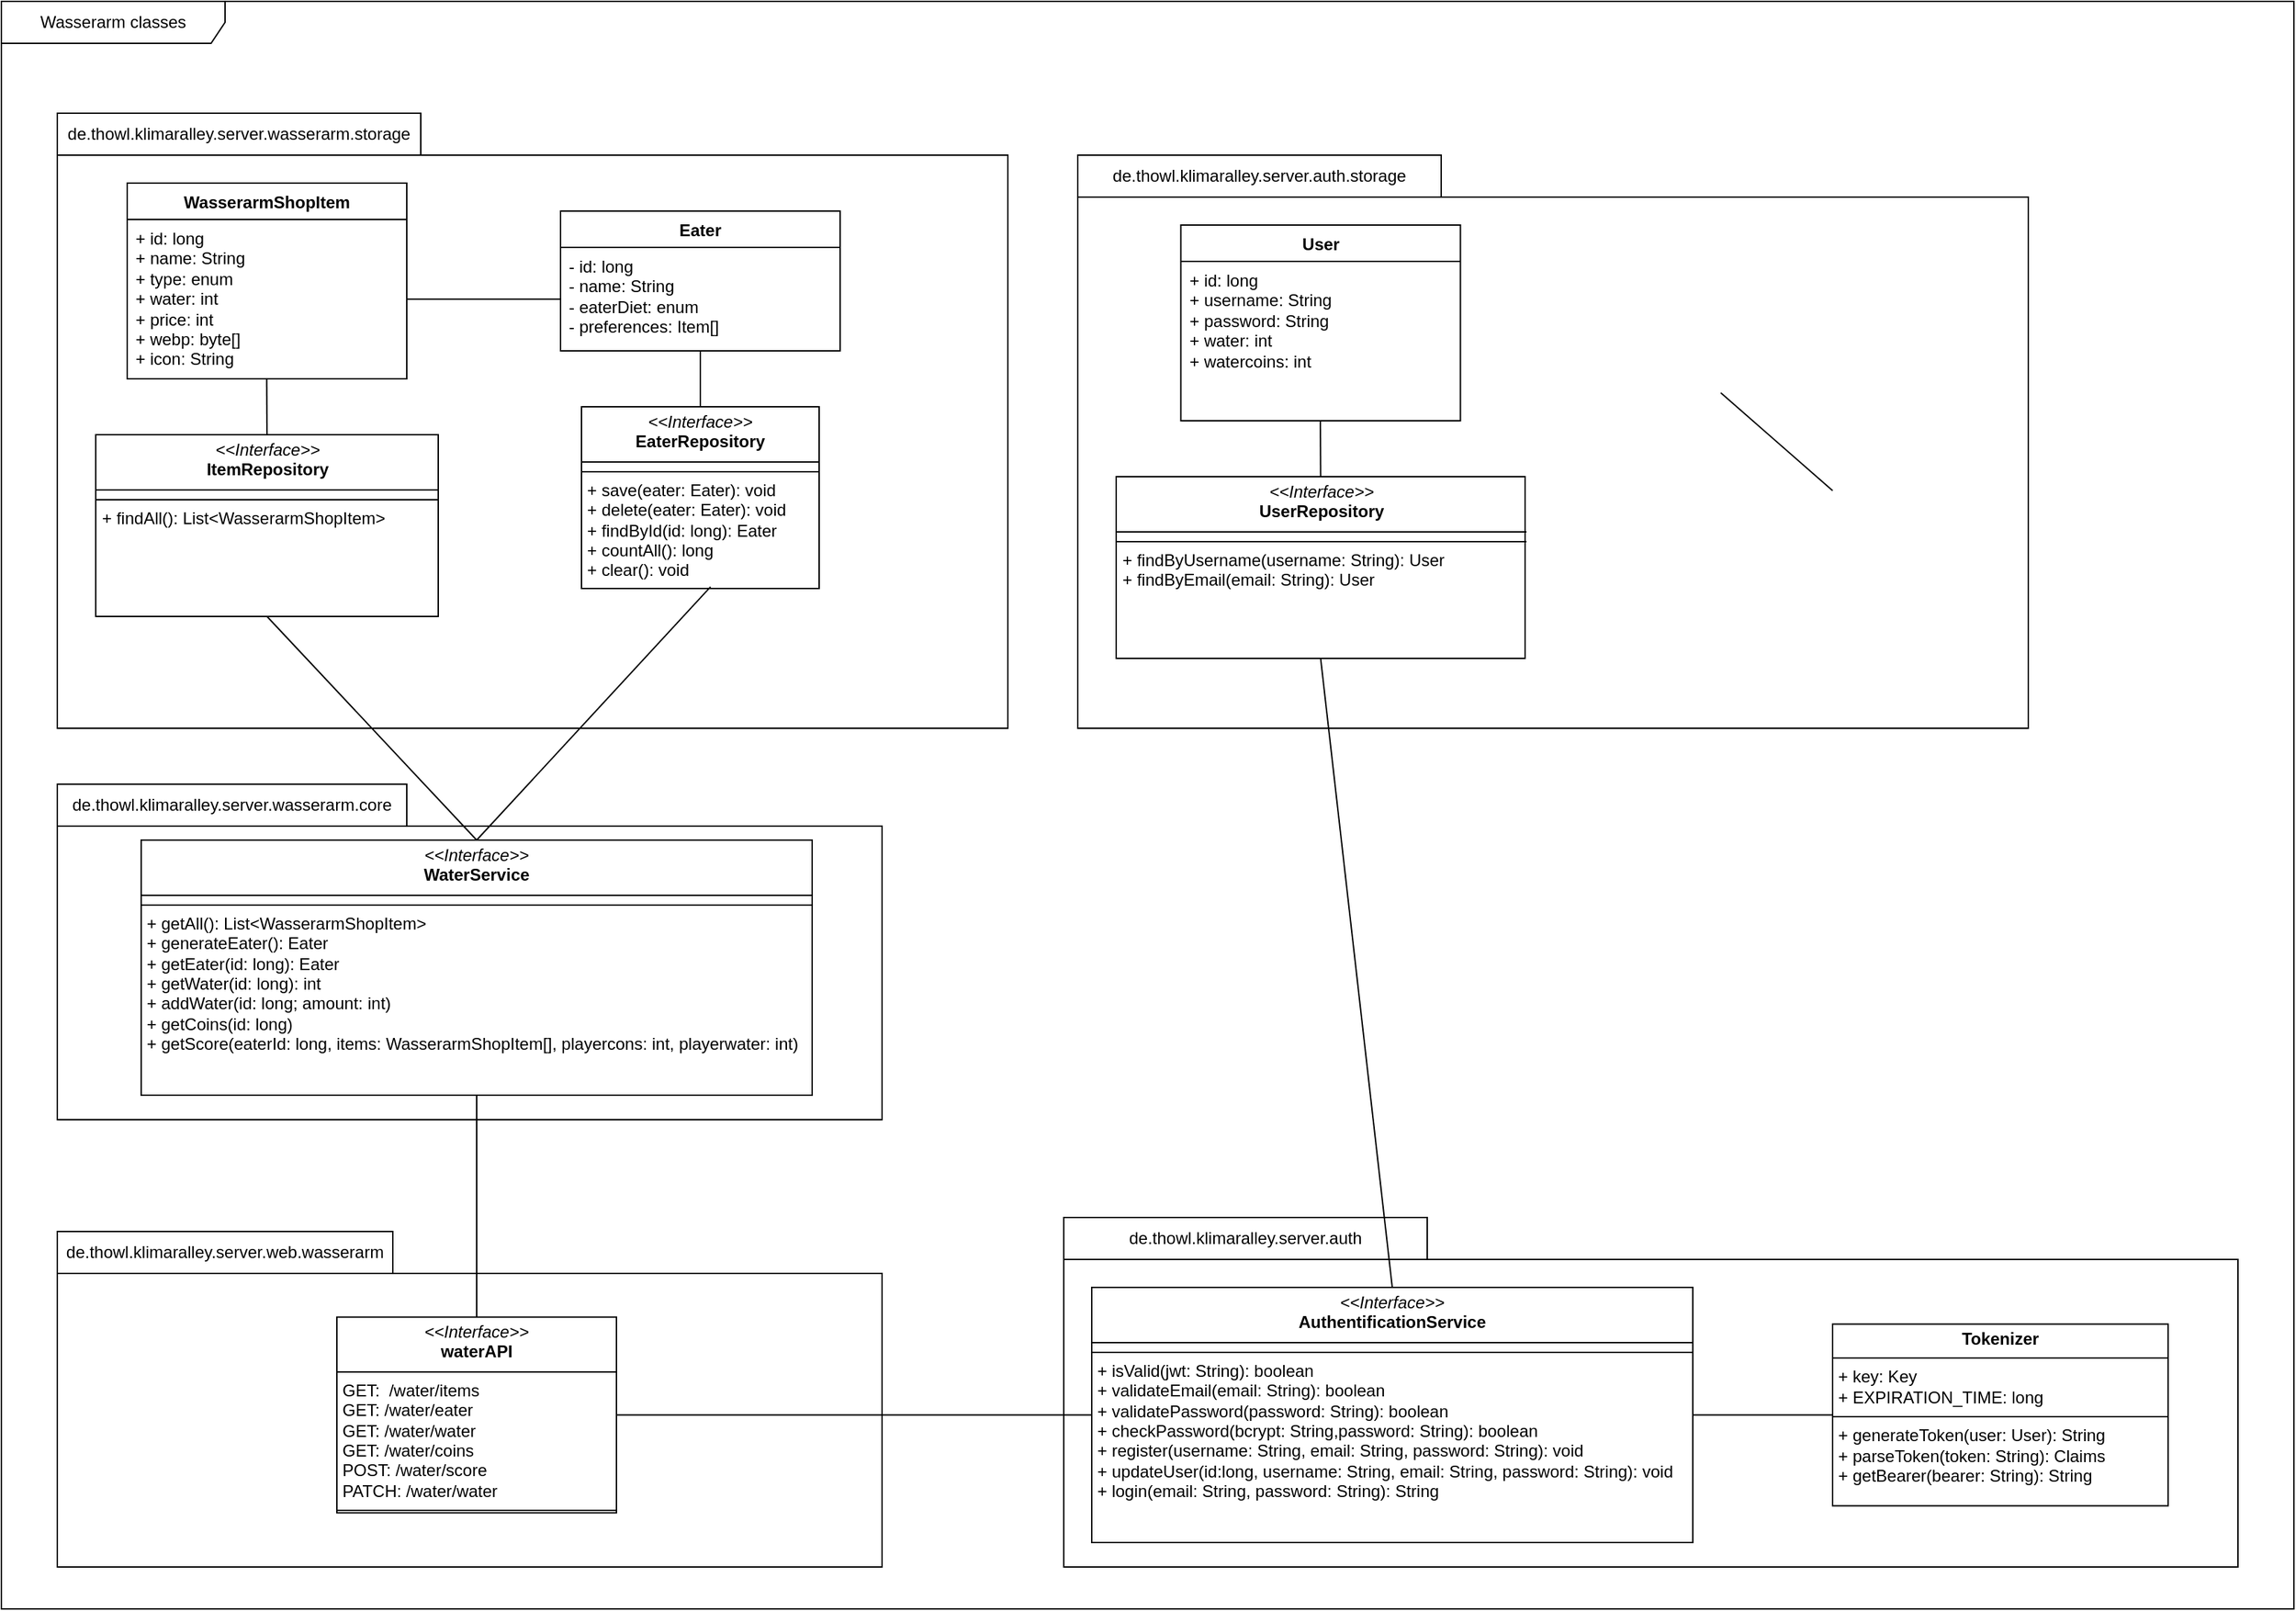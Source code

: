 <mxfile scale="1" border="0" version="24.7.7">
  <diagram name="Page-1" id="IbEQeKj_McPke4w-xEGC">
    <mxGraphModel dx="1990" dy="1126" grid="1" gridSize="10" guides="1" tooltips="1" connect="1" arrows="1" fold="1" page="1" pageScale="1" pageWidth="850" pageHeight="1100" math="0" shadow="0">
      <root>
        <mxCell id="0" />
        <mxCell id="1" parent="0" />
        <mxCell id="C9hfbqxZXzc94mt0s5pp-1" value="Wasserarm classes" style="shape=umlFrame;whiteSpace=wrap;html=1;pointerEvents=0;recursiveResize=0;container=1;collapsible=0;width=160;" vertex="1" parent="1">
          <mxGeometry x="40" y="40" width="1640" height="1150" as="geometry" />
        </mxCell>
        <mxCell id="C9hfbqxZXzc94mt0s5pp-5" value="&lt;span style=&quot;font-weight: 400;&quot;&gt;de.thowl.klimaralley.server.wasserarm.storage&lt;/span&gt;" style="shape=folder;fontStyle=1;tabWidth=260;tabHeight=30;tabPosition=left;html=1;boundedLbl=1;labelInHeader=1;container=1;collapsible=0;recursiveResize=0;whiteSpace=wrap;" vertex="1" parent="C9hfbqxZXzc94mt0s5pp-1">
          <mxGeometry x="40" y="80" width="680" height="440" as="geometry" />
        </mxCell>
        <mxCell id="C9hfbqxZXzc94mt0s5pp-7" value="&lt;div&gt;WasserarmShopItem&lt;/div&gt;&lt;div&gt;&lt;br&gt;&lt;/div&gt;" style="swimlane;fontStyle=1;align=center;verticalAlign=top;childLayout=stackLayout;horizontal=1;startSize=26;horizontalStack=0;resizeParent=1;resizeParentMax=0;resizeLast=0;collapsible=1;marginBottom=0;whiteSpace=wrap;html=1;" vertex="1" parent="C9hfbqxZXzc94mt0s5pp-5">
          <mxGeometry x="50" y="50" width="200" height="140" as="geometry">
            <mxRectangle x="440" y="640" width="110" height="30" as="alternateBounds" />
          </mxGeometry>
        </mxCell>
        <mxCell id="C9hfbqxZXzc94mt0s5pp-8" value="&lt;div&gt;+ id: long&lt;/div&gt;&lt;div&gt;+ name: String&lt;/div&gt;&lt;div&gt;+ type: enum&lt;/div&gt;&lt;div&gt;+ water: int&lt;br&gt;+ price: int&lt;/div&gt;&lt;div&gt;+ webp: byte[]&lt;/div&gt;&lt;div&gt;+ icon: String&lt;/div&gt;" style="text;strokeColor=none;fillColor=none;align=left;verticalAlign=top;spacingLeft=4;spacingRight=4;overflow=hidden;rotatable=0;points=[[0,0.5],[1,0.5]];portConstraint=eastwest;whiteSpace=wrap;html=1;" vertex="1" parent="C9hfbqxZXzc94mt0s5pp-7">
          <mxGeometry y="26" width="200" height="114" as="geometry" />
        </mxCell>
        <mxCell id="C9hfbqxZXzc94mt0s5pp-9" value="Eater" style="swimlane;fontStyle=1;align=center;verticalAlign=top;childLayout=stackLayout;horizontal=1;startSize=26;horizontalStack=0;resizeParent=1;resizeParentMax=0;resizeLast=0;collapsible=1;marginBottom=0;whiteSpace=wrap;html=1;" vertex="1" parent="C9hfbqxZXzc94mt0s5pp-5">
          <mxGeometry x="360" y="70" width="200" height="100" as="geometry" />
        </mxCell>
        <mxCell id="C9hfbqxZXzc94mt0s5pp-10" value="&lt;div&gt;&lt;span style=&quot;background-color: initial;&quot;&gt;- id: long&lt;/span&gt;&lt;/div&gt;&lt;div&gt;&lt;span style=&quot;background-color: initial;&quot;&gt;- name: String&lt;/span&gt;&lt;br&gt;&lt;/div&gt;&lt;div&gt;- eaterDiet: enum&lt;/div&gt;&lt;div&gt;- preferences: Item[]&lt;/div&gt;" style="text;strokeColor=none;fillColor=none;align=left;verticalAlign=top;spacingLeft=4;spacingRight=4;overflow=hidden;rotatable=0;points=[[0,0.5],[1,0.5]];portConstraint=eastwest;whiteSpace=wrap;html=1;" vertex="1" parent="C9hfbqxZXzc94mt0s5pp-9">
          <mxGeometry y="26" width="200" height="74" as="geometry" />
        </mxCell>
        <mxCell id="C9hfbqxZXzc94mt0s5pp-11" value="" style="endArrow=none;html=1;rounded=0;exitX=1;exitY=0.5;exitDx=0;exitDy=0;entryX=0;entryY=0.5;entryDx=0;entryDy=0;" edge="1" parent="C9hfbqxZXzc94mt0s5pp-5" source="C9hfbqxZXzc94mt0s5pp-8" target="C9hfbqxZXzc94mt0s5pp-10">
          <mxGeometry width="50" height="50" relative="1" as="geometry">
            <mxPoint x="240" y="160" as="sourcePoint" />
            <mxPoint x="290" y="110" as="targetPoint" />
          </mxGeometry>
        </mxCell>
        <mxCell id="C9hfbqxZXzc94mt0s5pp-26" value="&lt;p style=&quot;margin:0px;margin-top:4px;text-align:center;&quot;&gt;&lt;i&gt;&amp;lt;&amp;lt;Interface&amp;gt;&amp;gt;&lt;/i&gt;&lt;br&gt;&lt;b&gt;EaterRepository&lt;/b&gt;&lt;br&gt;&lt;/p&gt;&lt;hr size=&quot;1&quot; style=&quot;border-style:solid;&quot;&gt;&lt;hr size=&quot;1&quot; style=&quot;border-style:solid;&quot;&gt;&lt;p style=&quot;margin:0px;margin-left:4px;&quot;&gt;+ save(eater: Eater): void&lt;br&gt;+ delete(eater: Eater): void&lt;br&gt;+ findById(id: long):&amp;nbsp;&lt;span style=&quot;background-color: initial;&quot;&gt;Eater&lt;/span&gt;&lt;br&gt;&lt;/p&gt;&lt;p style=&quot;margin:0px;margin-left:4px;&quot;&gt;&lt;span style=&quot;background-color: initial;&quot;&gt;+ countAll(): long&lt;br&gt;+ clear(): void&lt;/span&gt;&lt;/p&gt;" style="verticalAlign=top;align=left;overflow=fill;html=1;whiteSpace=wrap;" vertex="1" parent="C9hfbqxZXzc94mt0s5pp-5">
          <mxGeometry x="375" y="210" width="170" height="130" as="geometry" />
        </mxCell>
        <mxCell id="C9hfbqxZXzc94mt0s5pp-27" value="" style="endArrow=none;html=1;rounded=0;exitX=0.5;exitY=0;exitDx=0;exitDy=0;entryX=0.5;entryY=1;entryDx=0;entryDy=0;" edge="1" parent="C9hfbqxZXzc94mt0s5pp-5" source="C9hfbqxZXzc94mt0s5pp-26" target="C9hfbqxZXzc94mt0s5pp-9">
          <mxGeometry width="50" height="50" relative="1" as="geometry">
            <mxPoint x="540" y="240" as="sourcePoint" />
            <mxPoint x="411" y="184" as="targetPoint" />
          </mxGeometry>
        </mxCell>
        <mxCell id="C9hfbqxZXzc94mt0s5pp-28" value="&lt;p style=&quot;margin:0px;margin-top:4px;text-align:center;&quot;&gt;&lt;i&gt;&amp;lt;&amp;lt;Interface&amp;gt;&amp;gt;&lt;/i&gt;&lt;br&gt;&lt;b&gt;ItemRepository&lt;/b&gt;&lt;br&gt;&lt;/p&gt;&lt;hr size=&quot;1&quot; style=&quot;border-style:solid;&quot;&gt;&lt;hr size=&quot;1&quot; style=&quot;border-style:solid;&quot;&gt;&lt;p style=&quot;margin:0px;margin-left:4px;&quot;&gt;&lt;span style=&quot;background-color: initial;&quot;&gt;+ findAll()&lt;/span&gt;&lt;span style=&quot;background-color: initial;&quot;&gt;: List&amp;lt;WasserarmShopItem&amp;gt;&lt;/span&gt;&lt;br&gt;&lt;/p&gt;&lt;p style=&quot;margin:0px;margin-left:4px;&quot;&gt;&lt;span style=&quot;background-color: initial;&quot;&gt;&lt;br&gt;&lt;/span&gt;&lt;/p&gt;" style="verticalAlign=top;align=left;overflow=fill;html=1;whiteSpace=wrap;" vertex="1" parent="C9hfbqxZXzc94mt0s5pp-5">
          <mxGeometry x="27.5" y="230" width="245" height="130" as="geometry" />
        </mxCell>
        <mxCell id="C9hfbqxZXzc94mt0s5pp-29" value="" style="endArrow=none;html=1;rounded=0;exitX=0.5;exitY=0;exitDx=0;exitDy=0;entryX=0.499;entryY=0.999;entryDx=0;entryDy=0;entryPerimeter=0;" edge="1" parent="C9hfbqxZXzc94mt0s5pp-5" source="C9hfbqxZXzc94mt0s5pp-28" target="C9hfbqxZXzc94mt0s5pp-8">
          <mxGeometry width="50" height="50" relative="1" as="geometry">
            <mxPoint x="470" y="440" as="sourcePoint" />
            <mxPoint x="140" y="220" as="targetPoint" />
          </mxGeometry>
        </mxCell>
        <mxCell id="C9hfbqxZXzc94mt0s5pp-12" value="&lt;span style=&quot;font-weight: 400;&quot;&gt;de.thowl.klimaralley.server.wasserarm.core&lt;/span&gt;" style="shape=folder;fontStyle=1;tabWidth=250;tabHeight=30;tabPosition=left;html=1;boundedLbl=1;labelInHeader=1;container=1;collapsible=0;recursiveResize=0;whiteSpace=wrap;" vertex="1" parent="C9hfbqxZXzc94mt0s5pp-1">
          <mxGeometry x="40" y="560" width="590" height="240" as="geometry" />
        </mxCell>
        <mxCell id="k0RXGG7jA4YN6tqX4Mhr-40" value="&lt;p style=&quot;margin:0px;margin-top:4px;text-align:center;&quot;&gt;&lt;i&gt;&amp;lt;&amp;lt;Interface&amp;gt;&amp;gt;&lt;/i&gt;&lt;br&gt;&lt;b&gt;WaterService&lt;/b&gt;&lt;br&gt;&lt;/p&gt;&lt;hr size=&quot;1&quot; style=&quot;border-style:solid;&quot;&gt;&lt;hr size=&quot;1&quot; style=&quot;border-style:solid;&quot;&gt;&lt;p style=&quot;margin:0px;margin-left:4px;&quot;&gt;+ getAll(): List&amp;lt;WasserarmShopItem&amp;gt;&lt;/p&gt;&lt;p style=&quot;margin:0px;margin-left:4px;&quot;&gt;+ generateEater(): Eater&lt;br&gt;&lt;/p&gt;&lt;p style=&quot;margin:0px;margin-left:4px;&quot;&gt;+ getEater(id: long): Eater&lt;/p&gt;&lt;p style=&quot;margin:0px;margin-left:4px;&quot;&gt;+ getWater(id: long): int&lt;/p&gt;&lt;p style=&quot;margin:0px;margin-left:4px;&quot;&gt;+ addWater(id: long; amount: int)&lt;br&gt;+ getCoins(id: long)&lt;br&gt;+ getScore(eaterId: long, items:&amp;nbsp;&lt;span style=&quot;background-color: initial;&quot;&gt;WasserarmShopItem[], playercons: int, playerwater: int)&lt;/span&gt;&lt;/p&gt;" style="verticalAlign=top;align=left;overflow=fill;html=1;whiteSpace=wrap;" parent="C9hfbqxZXzc94mt0s5pp-12" vertex="1">
          <mxGeometry x="60" y="40" width="480" height="182.5" as="geometry" />
        </mxCell>
        <mxCell id="C9hfbqxZXzc94mt0s5pp-18" value="&lt;span style=&quot;font-weight: 400;&quot;&gt;de.thowl.klimaralley.server.web.wasserarm&lt;/span&gt;" style="shape=folder;fontStyle=1;tabWidth=240;tabHeight=30;tabPosition=left;html=1;boundedLbl=1;labelInHeader=1;container=1;collapsible=0;recursiveResize=0;whiteSpace=wrap;" vertex="1" parent="C9hfbqxZXzc94mt0s5pp-1">
          <mxGeometry x="40" y="880" width="590" height="240" as="geometry" />
        </mxCell>
        <mxCell id="k0RXGG7jA4YN6tqX4Mhr-10" value="&lt;p style=&quot;margin:0px;margin-top:4px;text-align:center;&quot;&gt;&lt;i&gt;&amp;lt;&amp;lt;Interface&amp;gt;&amp;gt;&lt;/i&gt;&lt;br&gt;&lt;b&gt;waterAPI&lt;/b&gt;&lt;br&gt;&lt;/p&gt;&lt;hr size=&quot;1&quot; style=&quot;border-style:solid;&quot;&gt;&lt;p style=&quot;margin:0px;margin-left:4px;&quot;&gt;GET:&amp;nbsp; /water/items&lt;/p&gt;&lt;p style=&quot;margin:0px;margin-left:4px;&quot;&gt;GET: /water/eater&lt;/p&gt;&lt;p style=&quot;margin:0px;margin-left:4px;&quot;&gt;GET: /water/water&lt;/p&gt;&lt;p style=&quot;margin:0px;margin-left:4px;&quot;&gt;GET: /water/coins&lt;/p&gt;&lt;p style=&quot;margin:0px;margin-left:4px;&quot;&gt;POST: /water/score&lt;br&gt;&lt;/p&gt;&lt;p style=&quot;margin:0px;margin-left:4px;&quot;&gt;PATCH: /water/water&lt;br&gt;&lt;/p&gt;&lt;hr size=&quot;1&quot; style=&quot;border-style:solid;&quot;&gt;" style="verticalAlign=top;align=left;overflow=fill;html=1;whiteSpace=wrap;" parent="C9hfbqxZXzc94mt0s5pp-18" vertex="1">
          <mxGeometry x="200" y="61.25" width="200" height="140" as="geometry" />
        </mxCell>
        <mxCell id="k0RXGG7jA4YN6tqX4Mhr-41" value="" style="endArrow=none;html=1;rounded=0;exitX=0.5;exitY=1;exitDx=0;exitDy=0;entryX=0.5;entryY=0;entryDx=0;entryDy=0;" parent="C9hfbqxZXzc94mt0s5pp-1" source="k0RXGG7jA4YN6tqX4Mhr-40" target="k0RXGG7jA4YN6tqX4Mhr-10" edge="1">
          <mxGeometry width="50" height="50" relative="1" as="geometry">
            <mxPoint x="480" y="480" as="sourcePoint" />
            <mxPoint x="530" y="430" as="targetPoint" />
          </mxGeometry>
        </mxCell>
        <mxCell id="C9hfbqxZXzc94mt0s5pp-24" value="&lt;span style=&quot;font-weight: 400;&quot;&gt;de.thowl.klimaralley.server.auth&lt;/span&gt;" style="shape=folder;fontStyle=1;tabWidth=260;tabHeight=30;tabPosition=left;html=1;boundedLbl=1;labelInHeader=1;container=1;collapsible=0;recursiveResize=0;whiteSpace=wrap;" vertex="1" parent="C9hfbqxZXzc94mt0s5pp-1">
          <mxGeometry x="760" y="870" width="840" height="250" as="geometry" />
        </mxCell>
        <mxCell id="C9hfbqxZXzc94mt0s5pp-25" value="&lt;p style=&quot;margin:0px;margin-top:4px;text-align:center;&quot;&gt;&lt;i&gt;&amp;lt;&amp;lt;Interface&amp;gt;&amp;gt;&lt;/i&gt;&lt;br&gt;&lt;b&gt;AuthentificationService&lt;/b&gt;&lt;br&gt;&lt;/p&gt;&lt;hr size=&quot;1&quot; style=&quot;border-style:solid;&quot;&gt;&lt;hr size=&quot;1&quot; style=&quot;border-style:solid;&quot;&gt;&lt;p style=&quot;margin:0px;margin-left:4px;&quot;&gt;+ isValid(jwt: String): boolean&lt;br&gt;+ validateEmail(email: String): boolean&lt;br&gt;&lt;/p&gt;&lt;p style=&quot;margin:0px;margin-left:4px;&quot;&gt;+ validatePassword(password: String): boolean&lt;br&gt;+ check&lt;span style=&quot;background-color: initial;&quot;&gt;Password(bcrypt: String,password: String): boolean&lt;/span&gt;&lt;/p&gt;&lt;p style=&quot;margin:0px;margin-left:4px;&quot;&gt;&lt;span style=&quot;background-color: initial;&quot;&gt;+ register(username: String, email: String, password: String): void&lt;/span&gt;&lt;/p&gt;&lt;p style=&quot;margin:0px;margin-left:4px;&quot;&gt;+ updateUser(id:long, username: String, email: String, password: String): void&lt;span style=&quot;background-color: initial;&quot;&gt;&lt;br&gt;&lt;/span&gt;&lt;/p&gt;&lt;p style=&quot;margin:0px;margin-left:4px;&quot;&gt;+ login(email: String, password: String): String&lt;span style=&quot;background-color: initial;&quot;&gt;&lt;br&gt;&lt;/span&gt;&lt;/p&gt;" style="verticalAlign=top;align=left;overflow=fill;html=1;whiteSpace=wrap;" vertex="1" parent="C9hfbqxZXzc94mt0s5pp-24">
          <mxGeometry x="20" y="50" width="430" height="182.5" as="geometry" />
        </mxCell>
        <mxCell id="C9hfbqxZXzc94mt0s5pp-33" value="&lt;p style=&quot;margin:0px;margin-top:4px;text-align:center;&quot;&gt;&lt;b&gt;Tokenizer&lt;/b&gt;&lt;/p&gt;&lt;hr size=&quot;1&quot; style=&quot;border-style:solid;&quot;&gt;&lt;p style=&quot;margin:0px;margin-left:4px;&quot;&gt;+ key: Key&lt;/p&gt;&lt;p style=&quot;margin:0px;margin-left:4px;&quot;&gt;+ EXPIRATION_TIME: long&lt;/p&gt;&lt;hr size=&quot;1&quot; style=&quot;border-style:solid;&quot;&gt;&lt;p style=&quot;margin:0px;margin-left:4px;&quot;&gt;+ generateToken(user: User): String&lt;/p&gt;&lt;p style=&quot;margin:0px;margin-left:4px;&quot;&gt;+ parseToken(token: String): Claims&lt;/p&gt;&lt;p style=&quot;margin:0px;margin-left:4px;&quot;&gt;+ getBearer(bearer: String): String&lt;/p&gt;&lt;p style=&quot;margin:0px;margin-left:4px;&quot;&gt;&lt;br&gt;&lt;/p&gt;" style="verticalAlign=top;align=left;overflow=fill;html=1;whiteSpace=wrap;" vertex="1" parent="C9hfbqxZXzc94mt0s5pp-24">
          <mxGeometry x="550" y="76.25" width="240" height="130" as="geometry" />
        </mxCell>
        <mxCell id="C9hfbqxZXzc94mt0s5pp-46" value="" style="endArrow=none;html=1;rounded=0;exitX=1;exitY=0.5;exitDx=0;exitDy=0;entryX=0;entryY=0.5;entryDx=0;entryDy=0;" edge="1" parent="C9hfbqxZXzc94mt0s5pp-24" source="C9hfbqxZXzc94mt0s5pp-25" target="C9hfbqxZXzc94mt0s5pp-33">
          <mxGeometry width="50" height="50" relative="1" as="geometry">
            <mxPoint x="40" y="160" as="sourcePoint" />
            <mxPoint x="90" y="110" as="targetPoint" />
          </mxGeometry>
        </mxCell>
        <mxCell id="C9hfbqxZXzc94mt0s5pp-30" value="" style="endArrow=none;html=1;rounded=0;exitX=0.5;exitY=1;exitDx=0;exitDy=0;entryX=0.5;entryY=0;entryDx=0;entryDy=0;" edge="1" parent="C9hfbqxZXzc94mt0s5pp-1" source="C9hfbqxZXzc94mt0s5pp-28" target="k0RXGG7jA4YN6tqX4Mhr-40">
          <mxGeometry width="50" height="50" relative="1" as="geometry">
            <mxPoint x="380" y="520" as="sourcePoint" />
            <mxPoint x="430" y="470" as="targetPoint" />
          </mxGeometry>
        </mxCell>
        <mxCell id="C9hfbqxZXzc94mt0s5pp-31" value="" style="endArrow=none;html=1;rounded=0;exitX=0.5;exitY=0;exitDx=0;exitDy=0;entryX=0.543;entryY=0.991;entryDx=0;entryDy=0;entryPerimeter=0;" edge="1" parent="C9hfbqxZXzc94mt0s5pp-1" source="k0RXGG7jA4YN6tqX4Mhr-40" target="C9hfbqxZXzc94mt0s5pp-26">
          <mxGeometry width="50" height="50" relative="1" as="geometry">
            <mxPoint x="380" y="520" as="sourcePoint" />
            <mxPoint x="430" y="470" as="targetPoint" />
          </mxGeometry>
        </mxCell>
        <mxCell id="C9hfbqxZXzc94mt0s5pp-32" value="" style="endArrow=none;html=1;rounded=0;exitX=0;exitY=0.5;exitDx=0;exitDy=0;entryX=1;entryY=0.5;entryDx=0;entryDy=0;" edge="1" parent="C9hfbqxZXzc94mt0s5pp-1" source="C9hfbqxZXzc94mt0s5pp-25" target="k0RXGG7jA4YN6tqX4Mhr-10">
          <mxGeometry width="50" height="50" relative="1" as="geometry">
            <mxPoint x="950" y="450" as="sourcePoint" />
            <mxPoint x="1000" y="400" as="targetPoint" />
          </mxGeometry>
        </mxCell>
        <mxCell id="C9hfbqxZXzc94mt0s5pp-34" value="&lt;span style=&quot;font-weight: 400;&quot;&gt;de.thowl.klimaralley.server.auth.storage&lt;/span&gt;" style="shape=folder;fontStyle=1;tabWidth=260;tabHeight=30;tabPosition=left;html=1;boundedLbl=1;labelInHeader=1;container=1;collapsible=0;recursiveResize=0;whiteSpace=wrap;" vertex="1" parent="C9hfbqxZXzc94mt0s5pp-1">
          <mxGeometry x="770" y="110" width="680" height="410" as="geometry" />
        </mxCell>
        <mxCell id="C9hfbqxZXzc94mt0s5pp-35" value="&lt;div&gt;User&lt;/div&gt;" style="swimlane;fontStyle=1;align=center;verticalAlign=top;childLayout=stackLayout;horizontal=1;startSize=26;horizontalStack=0;resizeParent=1;resizeParentMax=0;resizeLast=0;collapsible=1;marginBottom=0;whiteSpace=wrap;html=1;" vertex="1" parent="C9hfbqxZXzc94mt0s5pp-34">
          <mxGeometry x="73.75" y="50" width="200" height="140" as="geometry">
            <mxRectangle x="440" y="640" width="110" height="30" as="alternateBounds" />
          </mxGeometry>
        </mxCell>
        <mxCell id="C9hfbqxZXzc94mt0s5pp-36" value="&lt;div&gt;+ id: long&lt;/div&gt;&lt;div&gt;+ username: String&lt;/div&gt;&lt;div&gt;+ password: String&lt;/div&gt;&lt;div&gt;&lt;span style=&quot;background-color: initial;&quot;&gt;+ water: int&lt;/span&gt;&lt;br&gt;&lt;/div&gt;&lt;div&gt;+ watercoins: int&lt;/div&gt;" style="text;strokeColor=none;fillColor=none;align=left;verticalAlign=top;spacingLeft=4;spacingRight=4;overflow=hidden;rotatable=0;points=[[0,0.5],[1,0.5]];portConstraint=eastwest;whiteSpace=wrap;html=1;" vertex="1" parent="C9hfbqxZXzc94mt0s5pp-35">
          <mxGeometry y="26" width="200" height="114" as="geometry" />
        </mxCell>
        <mxCell id="C9hfbqxZXzc94mt0s5pp-41" value="" style="endArrow=none;html=1;rounded=0;exitX=0.5;exitY=0;exitDx=0;exitDy=0;entryX=0.5;entryY=1;entryDx=0;entryDy=0;" edge="1" parent="C9hfbqxZXzc94mt0s5pp-34" source="C9hfbqxZXzc94mt0s5pp-40">
          <mxGeometry width="50" height="50" relative="1" as="geometry">
            <mxPoint x="540" y="240" as="sourcePoint" />
            <mxPoint x="460" y="170" as="targetPoint" />
          </mxGeometry>
        </mxCell>
        <mxCell id="C9hfbqxZXzc94mt0s5pp-42" value="&lt;p style=&quot;margin:0px;margin-top:4px;text-align:center;&quot;&gt;&lt;i&gt;&amp;lt;&amp;lt;Interface&amp;gt;&amp;gt;&lt;/i&gt;&lt;br&gt;&lt;b&gt;UserRepository&lt;/b&gt;&lt;br&gt;&lt;/p&gt;&lt;hr size=&quot;1&quot; style=&quot;border-style:solid;&quot;&gt;&lt;hr size=&quot;1&quot; style=&quot;border-style:solid;&quot;&gt;&lt;p style=&quot;margin:0px;margin-left:4px;&quot;&gt;&lt;span style=&quot;background-color: initial;&quot;&gt;+ findByUsername(username: String)&lt;/span&gt;&lt;span style=&quot;background-color: initial;&quot;&gt;: User&lt;br&gt;&lt;/span&gt;&lt;span style=&quot;background-color: initial;&quot;&gt;+ findByEmail(email: String)&lt;/span&gt;&lt;span style=&quot;background-color: initial;&quot;&gt;: User&lt;/span&gt;&lt;br&gt;&lt;/p&gt;&lt;p style=&quot;margin:0px;margin-left:4px;&quot;&gt;&lt;span style=&quot;background-color: initial;&quot;&gt;&lt;br&gt;&lt;/span&gt;&lt;/p&gt;" style="verticalAlign=top;align=left;overflow=fill;html=1;whiteSpace=wrap;" vertex="1" parent="C9hfbqxZXzc94mt0s5pp-34">
          <mxGeometry x="27.5" y="230" width="292.5" height="130" as="geometry" />
        </mxCell>
        <mxCell id="C9hfbqxZXzc94mt0s5pp-43" value="" style="endArrow=none;html=1;rounded=0;exitX=0.5;exitY=0;exitDx=0;exitDy=0;entryX=0.499;entryY=0.999;entryDx=0;entryDy=0;entryPerimeter=0;" edge="1" parent="C9hfbqxZXzc94mt0s5pp-34" source="C9hfbqxZXzc94mt0s5pp-42" target="C9hfbqxZXzc94mt0s5pp-36">
          <mxGeometry width="50" height="50" relative="1" as="geometry">
            <mxPoint x="470" y="440" as="sourcePoint" />
            <mxPoint x="140" y="220" as="targetPoint" />
          </mxGeometry>
        </mxCell>
        <mxCell id="C9hfbqxZXzc94mt0s5pp-47" value="" style="endArrow=none;html=1;rounded=0;exitX=0.5;exitY=1;exitDx=0;exitDy=0;entryX=0.5;entryY=0;entryDx=0;entryDy=0;" edge="1" parent="C9hfbqxZXzc94mt0s5pp-1" source="C9hfbqxZXzc94mt0s5pp-42" target="C9hfbqxZXzc94mt0s5pp-25">
          <mxGeometry width="50" height="50" relative="1" as="geometry">
            <mxPoint x="860" y="710" as="sourcePoint" />
            <mxPoint x="910" y="660" as="targetPoint" />
          </mxGeometry>
        </mxCell>
      </root>
    </mxGraphModel>
  </diagram>
</mxfile>
